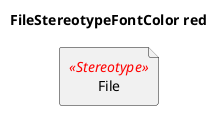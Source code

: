 @startuml
'!include ../../../plantuml-styles/plantuml-ae-skinparam-ex.iuml

skinparam FileStereotypeFontColor red

title FileStereotypeFontColor red

file File <<Stereotype>>
@enduml
